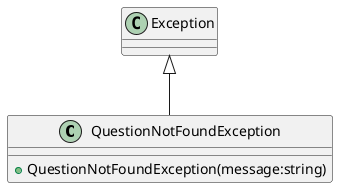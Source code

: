 @startuml
class QuestionNotFoundException {
    + QuestionNotFoundException(message:string)
}
Exception <|-- QuestionNotFoundException
@enduml
